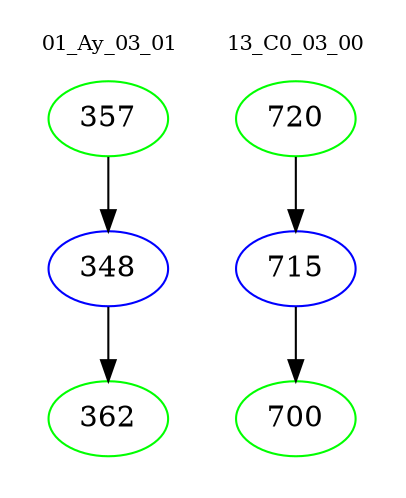 digraph{
subgraph cluster_0 {
color = white
label = "01_Ay_03_01";
fontsize=10;
T0_357 [label="357", color="green"]
T0_357 -> T0_348 [color="black"]
T0_348 [label="348", color="blue"]
T0_348 -> T0_362 [color="black"]
T0_362 [label="362", color="green"]
}
subgraph cluster_1 {
color = white
label = "13_C0_03_00";
fontsize=10;
T1_720 [label="720", color="green"]
T1_720 -> T1_715 [color="black"]
T1_715 [label="715", color="blue"]
T1_715 -> T1_700 [color="black"]
T1_700 [label="700", color="green"]
}
}
